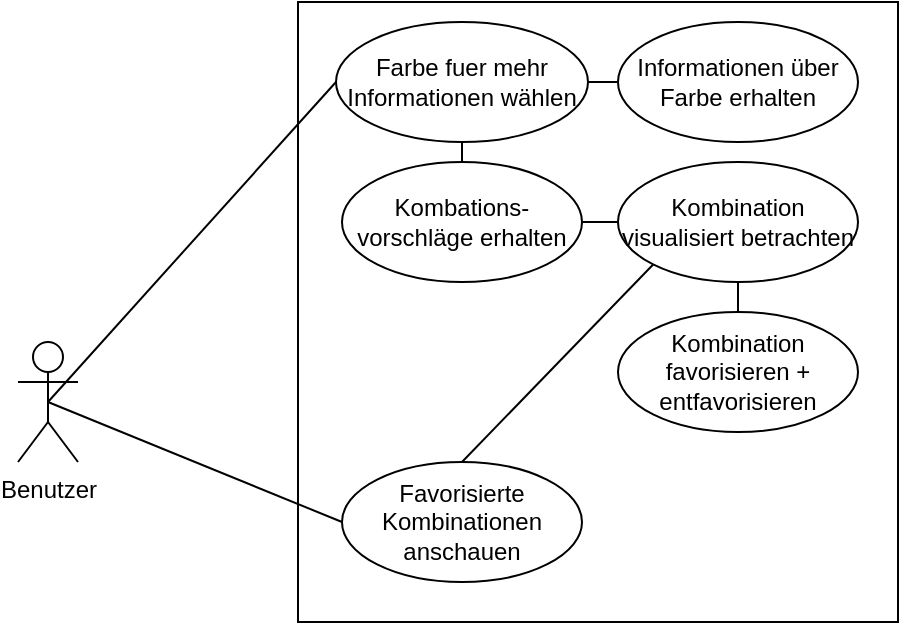 <mxfile version="15.8.8" type="device"><diagram id="uwPRp-LWolle8ps6HTMe" name="Page-1"><mxGraphModel dx="1185" dy="650" grid="1" gridSize="10" guides="1" tooltips="1" connect="1" arrows="1" fold="1" page="1" pageScale="1" pageWidth="827" pageHeight="1169" math="0" shadow="0"><root><mxCell id="0"/><mxCell id="1" parent="0"/><mxCell id="-SEF5MT3-dYgdx2lwXcO-2" value="" style="rounded=0;whiteSpace=wrap;html=1;" vertex="1" parent="1"><mxGeometry x="280" y="150" width="300" height="310" as="geometry"/></mxCell><mxCell id="-SEF5MT3-dYgdx2lwXcO-3" value="Benutzer" style="shape=umlActor;verticalLabelPosition=bottom;verticalAlign=top;html=1;outlineConnect=0;" vertex="1" parent="1"><mxGeometry x="140" y="320" width="30" height="60" as="geometry"/></mxCell><mxCell id="-SEF5MT3-dYgdx2lwXcO-4" value="Farbe fuer mehr Informationen wählen" style="ellipse;whiteSpace=wrap;html=1;" vertex="1" parent="1"><mxGeometry x="299" y="160" width="126" height="60" as="geometry"/></mxCell><mxCell id="-SEF5MT3-dYgdx2lwXcO-6" value="Informationen über Farbe erhalten" style="ellipse;whiteSpace=wrap;html=1;" vertex="1" parent="1"><mxGeometry x="440" y="160" width="120" height="60" as="geometry"/></mxCell><mxCell id="-SEF5MT3-dYgdx2lwXcO-7" value="&lt;div&gt;Kombations-&lt;/div&gt;&lt;div&gt;vorschläge erhalten&lt;br&gt;&lt;/div&gt;" style="ellipse;whiteSpace=wrap;html=1;" vertex="1" parent="1"><mxGeometry x="302" y="230" width="120" height="60" as="geometry"/></mxCell><mxCell id="-SEF5MT3-dYgdx2lwXcO-8" value="Kombination visualisiert betrachten" style="ellipse;whiteSpace=wrap;html=1;" vertex="1" parent="1"><mxGeometry x="440" y="230" width="120" height="60" as="geometry"/></mxCell><mxCell id="-SEF5MT3-dYgdx2lwXcO-9" value="" style="endArrow=none;html=1;rounded=0;exitX=0.5;exitY=0.5;exitDx=0;exitDy=0;exitPerimeter=0;entryX=0;entryY=0.5;entryDx=0;entryDy=0;" edge="1" parent="1" source="-SEF5MT3-dYgdx2lwXcO-3" target="-SEF5MT3-dYgdx2lwXcO-4"><mxGeometry width="50" height="50" relative="1" as="geometry"><mxPoint x="190" y="390" as="sourcePoint"/><mxPoint x="240" y="340" as="targetPoint"/></mxGeometry></mxCell><mxCell id="-SEF5MT3-dYgdx2lwXcO-10" value="" style="endArrow=none;html=1;rounded=0;entryX=0.5;entryY=1;entryDx=0;entryDy=0;exitX=0.5;exitY=0;exitDx=0;exitDy=0;" edge="1" parent="1" source="-SEF5MT3-dYgdx2lwXcO-7" target="-SEF5MT3-dYgdx2lwXcO-4"><mxGeometry width="50" height="50" relative="1" as="geometry"><mxPoint x="190" y="390" as="sourcePoint"/><mxPoint x="240" y="340" as="targetPoint"/></mxGeometry></mxCell><mxCell id="-SEF5MT3-dYgdx2lwXcO-11" value="" style="endArrow=none;html=1;rounded=0;entryX=0;entryY=0.5;entryDx=0;entryDy=0;exitX=1;exitY=0.5;exitDx=0;exitDy=0;" edge="1" parent="1" source="-SEF5MT3-dYgdx2lwXcO-4" target="-SEF5MT3-dYgdx2lwXcO-6"><mxGeometry width="50" height="50" relative="1" as="geometry"><mxPoint x="190" y="390" as="sourcePoint"/><mxPoint x="240" y="340" as="targetPoint"/></mxGeometry></mxCell><mxCell id="-SEF5MT3-dYgdx2lwXcO-12" value="" style="endArrow=none;html=1;rounded=0;exitX=1;exitY=0.5;exitDx=0;exitDy=0;" edge="1" parent="1" source="-SEF5MT3-dYgdx2lwXcO-7" target="-SEF5MT3-dYgdx2lwXcO-8"><mxGeometry width="50" height="50" relative="1" as="geometry"><mxPoint x="190" y="390" as="sourcePoint"/><mxPoint x="240" y="340" as="targetPoint"/></mxGeometry></mxCell><mxCell id="-SEF5MT3-dYgdx2lwXcO-14" value="Kombination favorisieren + entfavorisieren" style="ellipse;whiteSpace=wrap;html=1;" vertex="1" parent="1"><mxGeometry x="440" y="305" width="120" height="60" as="geometry"/></mxCell><mxCell id="-SEF5MT3-dYgdx2lwXcO-15" value="" style="endArrow=none;html=1;rounded=0;entryX=0.5;entryY=1;entryDx=0;entryDy=0;exitX=0.5;exitY=0;exitDx=0;exitDy=0;" edge="1" parent="1" source="-SEF5MT3-dYgdx2lwXcO-14" target="-SEF5MT3-dYgdx2lwXcO-8"><mxGeometry width="50" height="50" relative="1" as="geometry"><mxPoint x="190" y="390" as="sourcePoint"/><mxPoint x="240" y="340" as="targetPoint"/></mxGeometry></mxCell><mxCell id="-SEF5MT3-dYgdx2lwXcO-16" value="Favorisierte Kombinationen anschauen" style="ellipse;whiteSpace=wrap;html=1;" vertex="1" parent="1"><mxGeometry x="302" y="380" width="120" height="60" as="geometry"/></mxCell><mxCell id="-SEF5MT3-dYgdx2lwXcO-17" value="" style="endArrow=none;html=1;rounded=0;entryX=0;entryY=0.5;entryDx=0;entryDy=0;exitX=0.5;exitY=0.5;exitDx=0;exitDy=0;exitPerimeter=0;" edge="1" parent="1" source="-SEF5MT3-dYgdx2lwXcO-3" target="-SEF5MT3-dYgdx2lwXcO-16"><mxGeometry width="50" height="50" relative="1" as="geometry"><mxPoint x="190" y="390" as="sourcePoint"/><mxPoint x="240" y="340" as="targetPoint"/></mxGeometry></mxCell><mxCell id="-SEF5MT3-dYgdx2lwXcO-18" value="" style="endArrow=none;html=1;rounded=0;entryX=0;entryY=1;entryDx=0;entryDy=0;exitX=0.5;exitY=0;exitDx=0;exitDy=0;" edge="1" parent="1" source="-SEF5MT3-dYgdx2lwXcO-16" target="-SEF5MT3-dYgdx2lwXcO-8"><mxGeometry width="50" height="50" relative="1" as="geometry"><mxPoint x="190" y="390" as="sourcePoint"/><mxPoint x="240" y="340" as="targetPoint"/></mxGeometry></mxCell></root></mxGraphModel></diagram></mxfile>